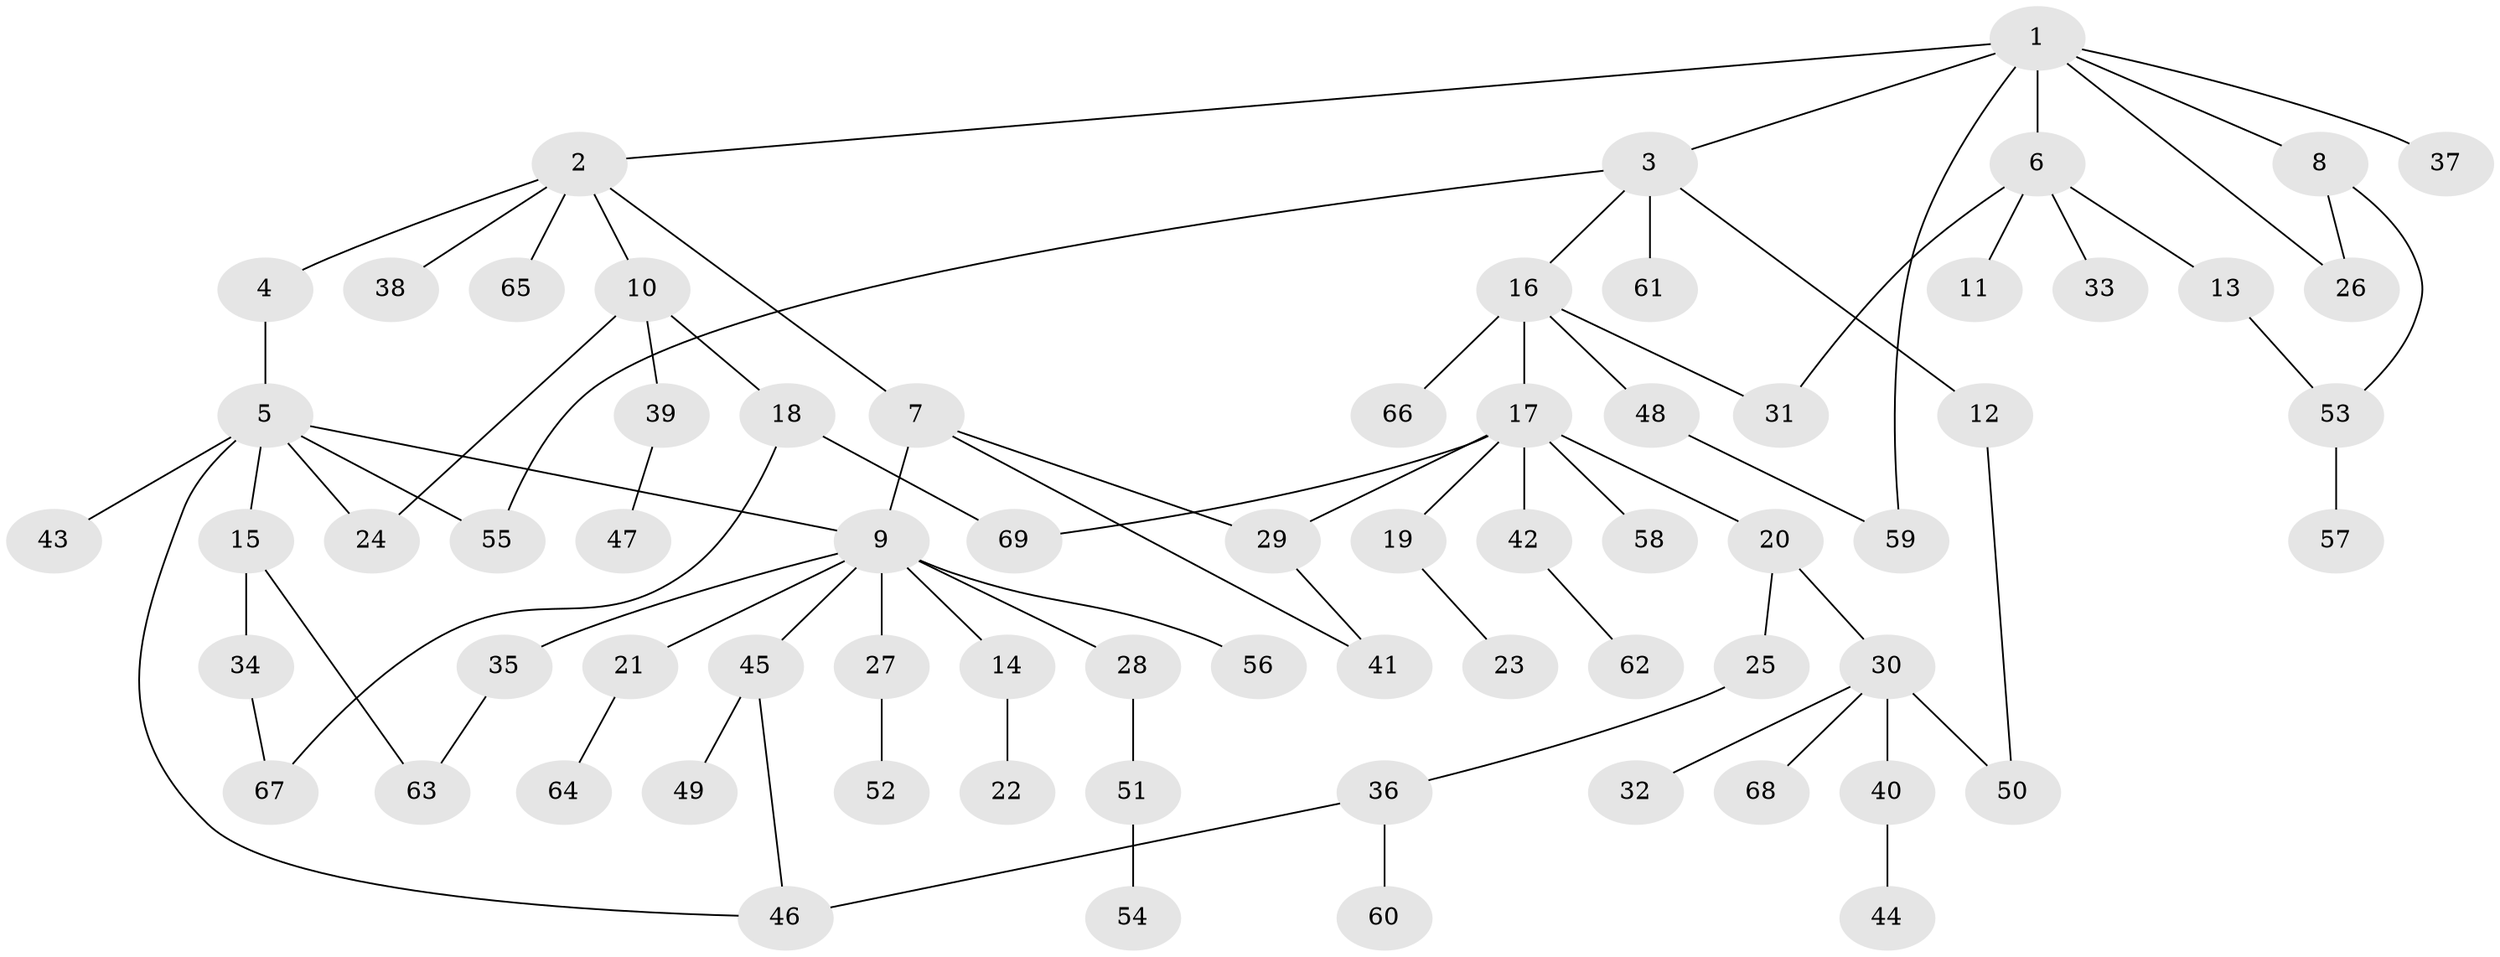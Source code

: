 // Generated by graph-tools (version 1.1) at 2025/13/03/09/25 04:13:19]
// undirected, 69 vertices, 83 edges
graph export_dot {
graph [start="1"]
  node [color=gray90,style=filled];
  1;
  2;
  3;
  4;
  5;
  6;
  7;
  8;
  9;
  10;
  11;
  12;
  13;
  14;
  15;
  16;
  17;
  18;
  19;
  20;
  21;
  22;
  23;
  24;
  25;
  26;
  27;
  28;
  29;
  30;
  31;
  32;
  33;
  34;
  35;
  36;
  37;
  38;
  39;
  40;
  41;
  42;
  43;
  44;
  45;
  46;
  47;
  48;
  49;
  50;
  51;
  52;
  53;
  54;
  55;
  56;
  57;
  58;
  59;
  60;
  61;
  62;
  63;
  64;
  65;
  66;
  67;
  68;
  69;
  1 -- 2;
  1 -- 3;
  1 -- 6;
  1 -- 8;
  1 -- 37;
  1 -- 59;
  1 -- 26;
  2 -- 4;
  2 -- 7;
  2 -- 10;
  2 -- 38;
  2 -- 65;
  3 -- 12;
  3 -- 16;
  3 -- 61;
  3 -- 55;
  4 -- 5;
  5 -- 15;
  5 -- 24;
  5 -- 43;
  5 -- 55;
  5 -- 9;
  5 -- 46;
  6 -- 11;
  6 -- 13;
  6 -- 31;
  6 -- 33;
  7 -- 9;
  7 -- 41;
  7 -- 29;
  8 -- 26;
  8 -- 53;
  9 -- 14;
  9 -- 21;
  9 -- 27;
  9 -- 28;
  9 -- 35;
  9 -- 45;
  9 -- 56;
  10 -- 18;
  10 -- 39;
  10 -- 24;
  12 -- 50;
  13 -- 53;
  14 -- 22;
  15 -- 34;
  15 -- 63;
  16 -- 17;
  16 -- 48;
  16 -- 66;
  16 -- 31;
  17 -- 19;
  17 -- 20;
  17 -- 29;
  17 -- 42;
  17 -- 58;
  17 -- 69;
  18 -- 67;
  18 -- 69;
  19 -- 23;
  20 -- 25;
  20 -- 30;
  21 -- 64;
  25 -- 36;
  27 -- 52;
  28 -- 51;
  29 -- 41;
  30 -- 32;
  30 -- 40;
  30 -- 68;
  30 -- 50;
  34 -- 67;
  35 -- 63;
  36 -- 60;
  36 -- 46;
  39 -- 47;
  40 -- 44;
  42 -- 62;
  45 -- 46;
  45 -- 49;
  48 -- 59;
  51 -- 54;
  53 -- 57;
}

